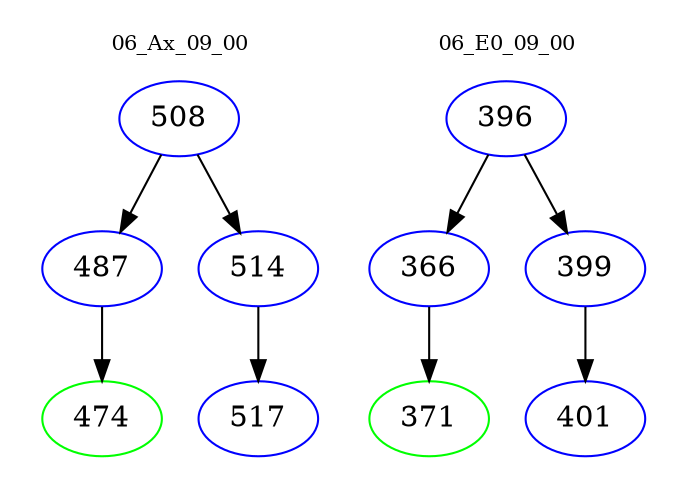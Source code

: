 digraph{
subgraph cluster_0 {
color = white
label = "06_Ax_09_00";
fontsize=10;
T0_508 [label="508", color="blue"]
T0_508 -> T0_487 [color="black"]
T0_487 [label="487", color="blue"]
T0_487 -> T0_474 [color="black"]
T0_474 [label="474", color="green"]
T0_508 -> T0_514 [color="black"]
T0_514 [label="514", color="blue"]
T0_514 -> T0_517 [color="black"]
T0_517 [label="517", color="blue"]
}
subgraph cluster_1 {
color = white
label = "06_E0_09_00";
fontsize=10;
T1_396 [label="396", color="blue"]
T1_396 -> T1_366 [color="black"]
T1_366 [label="366", color="blue"]
T1_366 -> T1_371 [color="black"]
T1_371 [label="371", color="green"]
T1_396 -> T1_399 [color="black"]
T1_399 [label="399", color="blue"]
T1_399 -> T1_401 [color="black"]
T1_401 [label="401", color="blue"]
}
}
